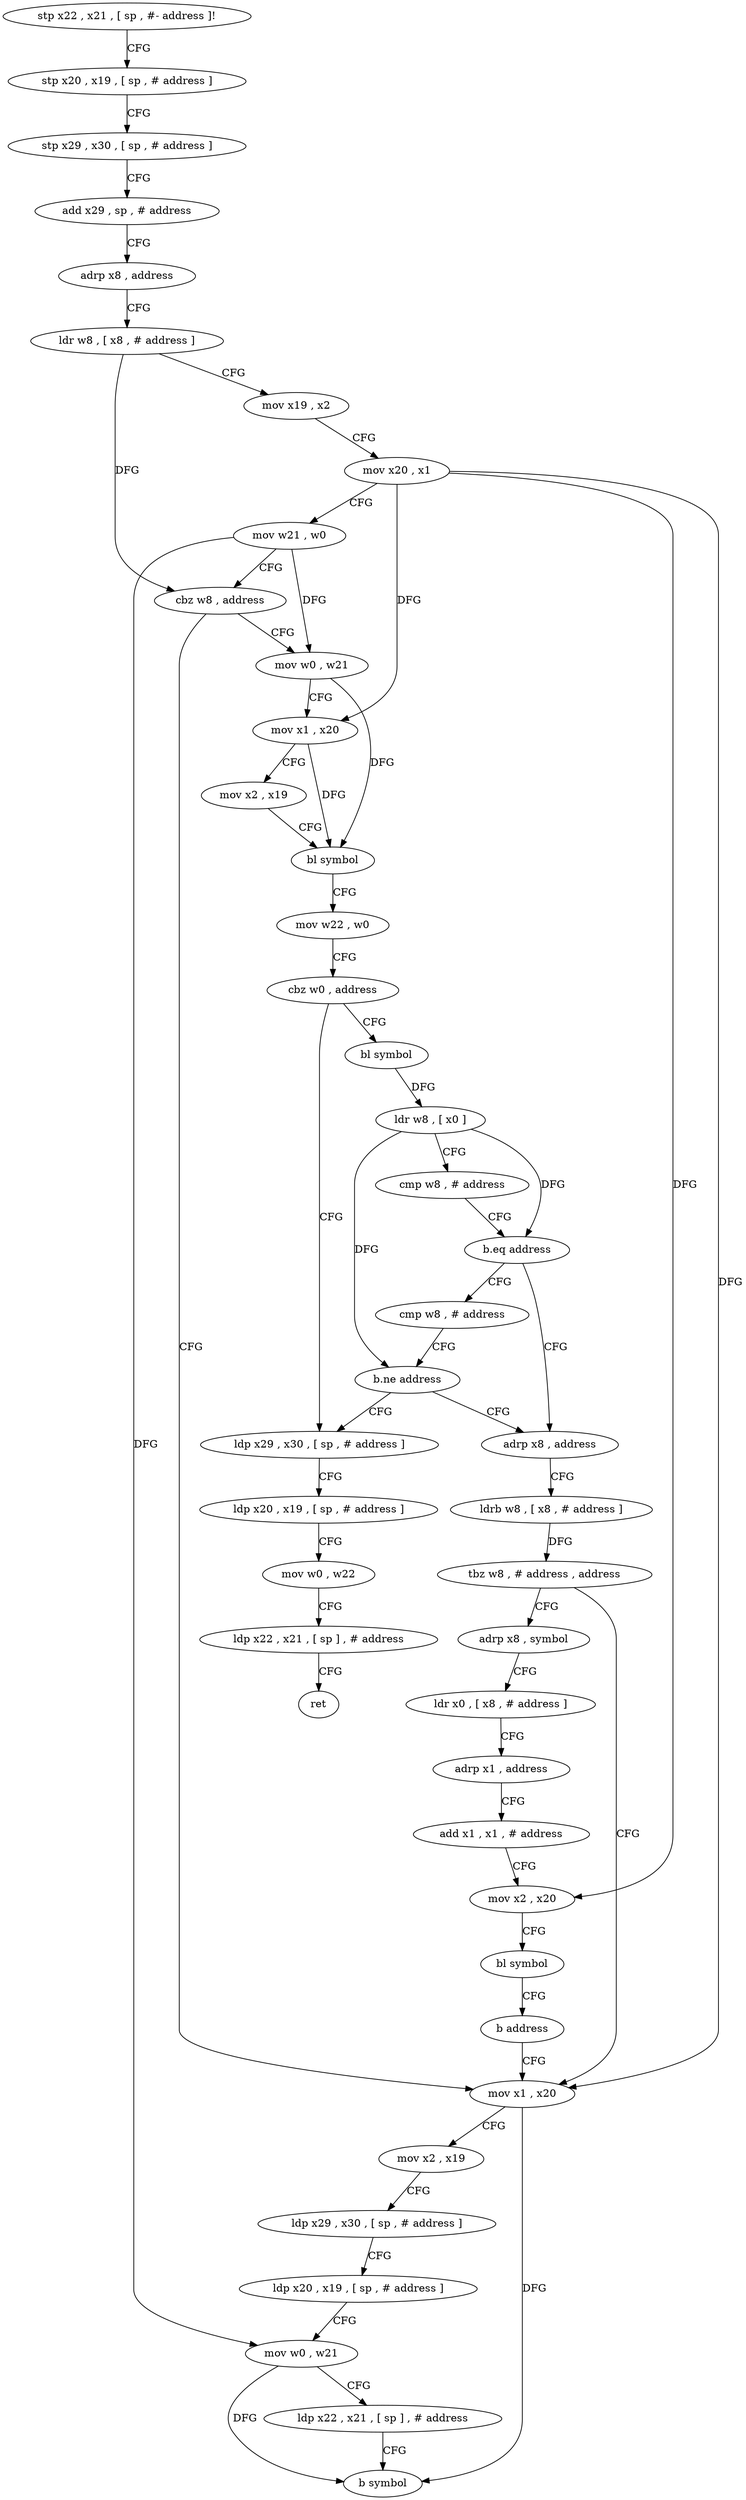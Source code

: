 digraph "func" {
"4243252" [label = "stp x22 , x21 , [ sp , #- address ]!" ]
"4243256" [label = "stp x20 , x19 , [ sp , # address ]" ]
"4243260" [label = "stp x29 , x30 , [ sp , # address ]" ]
"4243264" [label = "add x29 , sp , # address" ]
"4243268" [label = "adrp x8 , address" ]
"4243272" [label = "ldr w8 , [ x8 , # address ]" ]
"4243276" [label = "mov x19 , x2" ]
"4243280" [label = "mov x20 , x1" ]
"4243284" [label = "mov w21 , w0" ]
"4243288" [label = "cbz w8 , address" ]
"4243320" [label = "mov w0 , w21" ]
"4243292" [label = "mov x1 , x20" ]
"4243324" [label = "mov x1 , x20" ]
"4243328" [label = "mov x2 , x19" ]
"4243332" [label = "bl symbol" ]
"4243336" [label = "mov w22 , w0" ]
"4243340" [label = "cbz w0 , address" ]
"4243408" [label = "ldp x29 , x30 , [ sp , # address ]" ]
"4243344" [label = "bl symbol" ]
"4243296" [label = "mov x2 , x19" ]
"4243300" [label = "ldp x29 , x30 , [ sp , # address ]" ]
"4243304" [label = "ldp x20 , x19 , [ sp , # address ]" ]
"4243308" [label = "mov w0 , w21" ]
"4243312" [label = "ldp x22 , x21 , [ sp ] , # address" ]
"4243316" [label = "b symbol" ]
"4243412" [label = "ldp x20 , x19 , [ sp , # address ]" ]
"4243416" [label = "mov w0 , w22" ]
"4243420" [label = "ldp x22 , x21 , [ sp ] , # address" ]
"4243424" [label = "ret" ]
"4243348" [label = "ldr w8 , [ x0 ]" ]
"4243352" [label = "cmp w8 , # address" ]
"4243356" [label = "b.eq address" ]
"4243368" [label = "adrp x8 , address" ]
"4243360" [label = "cmp w8 , # address" ]
"4243372" [label = "ldrb w8 , [ x8 , # address ]" ]
"4243376" [label = "tbz w8 , # address , address" ]
"4243380" [label = "adrp x8 , symbol" ]
"4243364" [label = "b.ne address" ]
"4243384" [label = "ldr x0 , [ x8 , # address ]" ]
"4243388" [label = "adrp x1 , address" ]
"4243392" [label = "add x1 , x1 , # address" ]
"4243396" [label = "mov x2 , x20" ]
"4243400" [label = "bl symbol" ]
"4243404" [label = "b address" ]
"4243252" -> "4243256" [ label = "CFG" ]
"4243256" -> "4243260" [ label = "CFG" ]
"4243260" -> "4243264" [ label = "CFG" ]
"4243264" -> "4243268" [ label = "CFG" ]
"4243268" -> "4243272" [ label = "CFG" ]
"4243272" -> "4243276" [ label = "CFG" ]
"4243272" -> "4243288" [ label = "DFG" ]
"4243276" -> "4243280" [ label = "CFG" ]
"4243280" -> "4243284" [ label = "CFG" ]
"4243280" -> "4243324" [ label = "DFG" ]
"4243280" -> "4243292" [ label = "DFG" ]
"4243280" -> "4243396" [ label = "DFG" ]
"4243284" -> "4243288" [ label = "CFG" ]
"4243284" -> "4243320" [ label = "DFG" ]
"4243284" -> "4243308" [ label = "DFG" ]
"4243288" -> "4243320" [ label = "CFG" ]
"4243288" -> "4243292" [ label = "CFG" ]
"4243320" -> "4243324" [ label = "CFG" ]
"4243320" -> "4243332" [ label = "DFG" ]
"4243292" -> "4243296" [ label = "CFG" ]
"4243292" -> "4243316" [ label = "DFG" ]
"4243324" -> "4243328" [ label = "CFG" ]
"4243324" -> "4243332" [ label = "DFG" ]
"4243328" -> "4243332" [ label = "CFG" ]
"4243332" -> "4243336" [ label = "CFG" ]
"4243336" -> "4243340" [ label = "CFG" ]
"4243340" -> "4243408" [ label = "CFG" ]
"4243340" -> "4243344" [ label = "CFG" ]
"4243408" -> "4243412" [ label = "CFG" ]
"4243344" -> "4243348" [ label = "DFG" ]
"4243296" -> "4243300" [ label = "CFG" ]
"4243300" -> "4243304" [ label = "CFG" ]
"4243304" -> "4243308" [ label = "CFG" ]
"4243308" -> "4243312" [ label = "CFG" ]
"4243308" -> "4243316" [ label = "DFG" ]
"4243312" -> "4243316" [ label = "CFG" ]
"4243412" -> "4243416" [ label = "CFG" ]
"4243416" -> "4243420" [ label = "CFG" ]
"4243420" -> "4243424" [ label = "CFG" ]
"4243348" -> "4243352" [ label = "CFG" ]
"4243348" -> "4243356" [ label = "DFG" ]
"4243348" -> "4243364" [ label = "DFG" ]
"4243352" -> "4243356" [ label = "CFG" ]
"4243356" -> "4243368" [ label = "CFG" ]
"4243356" -> "4243360" [ label = "CFG" ]
"4243368" -> "4243372" [ label = "CFG" ]
"4243360" -> "4243364" [ label = "CFG" ]
"4243372" -> "4243376" [ label = "DFG" ]
"4243376" -> "4243292" [ label = "CFG" ]
"4243376" -> "4243380" [ label = "CFG" ]
"4243380" -> "4243384" [ label = "CFG" ]
"4243364" -> "4243408" [ label = "CFG" ]
"4243364" -> "4243368" [ label = "CFG" ]
"4243384" -> "4243388" [ label = "CFG" ]
"4243388" -> "4243392" [ label = "CFG" ]
"4243392" -> "4243396" [ label = "CFG" ]
"4243396" -> "4243400" [ label = "CFG" ]
"4243400" -> "4243404" [ label = "CFG" ]
"4243404" -> "4243292" [ label = "CFG" ]
}
